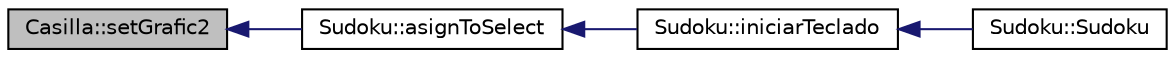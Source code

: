 digraph "Casilla::setGrafic2"
{
  edge [fontname="Helvetica",fontsize="10",labelfontname="Helvetica",labelfontsize="10"];
  node [fontname="Helvetica",fontsize="10",shape=record];
  rankdir="LR";
  Node1 [label="Casilla::setGrafic2",height=0.2,width=0.4,color="black", fillcolor="grey75", style="filled" fontcolor="black"];
  Node1 -> Node2 [dir="back",color="midnightblue",fontsize="10",style="solid",fontname="Helvetica"];
  Node2 [label="Sudoku::asignToSelect",height=0.2,width=0.4,color="black", fillcolor="white", style="filled",URL="$class_sudoku.html#a18ec0b7d6ff194ff7a16cee257cc6a00"];
  Node2 -> Node3 [dir="back",color="midnightblue",fontsize="10",style="solid",fontname="Helvetica"];
  Node3 [label="Sudoku::iniciarTeclado",height=0.2,width=0.4,color="black", fillcolor="white", style="filled",URL="$class_sudoku.html#a23fb804652c89b2b7f63127a080e302a",tooltip="Establece el teclado de números mediante un widget. "];
  Node3 -> Node4 [dir="back",color="midnightblue",fontsize="10",style="solid",fontname="Helvetica"];
  Node4 [label="Sudoku::Sudoku",height=0.2,width=0.4,color="black", fillcolor="white", style="filled",URL="$class_sudoku.html#add26172d727a99b29e4cc1c99d17ead4"];
}
